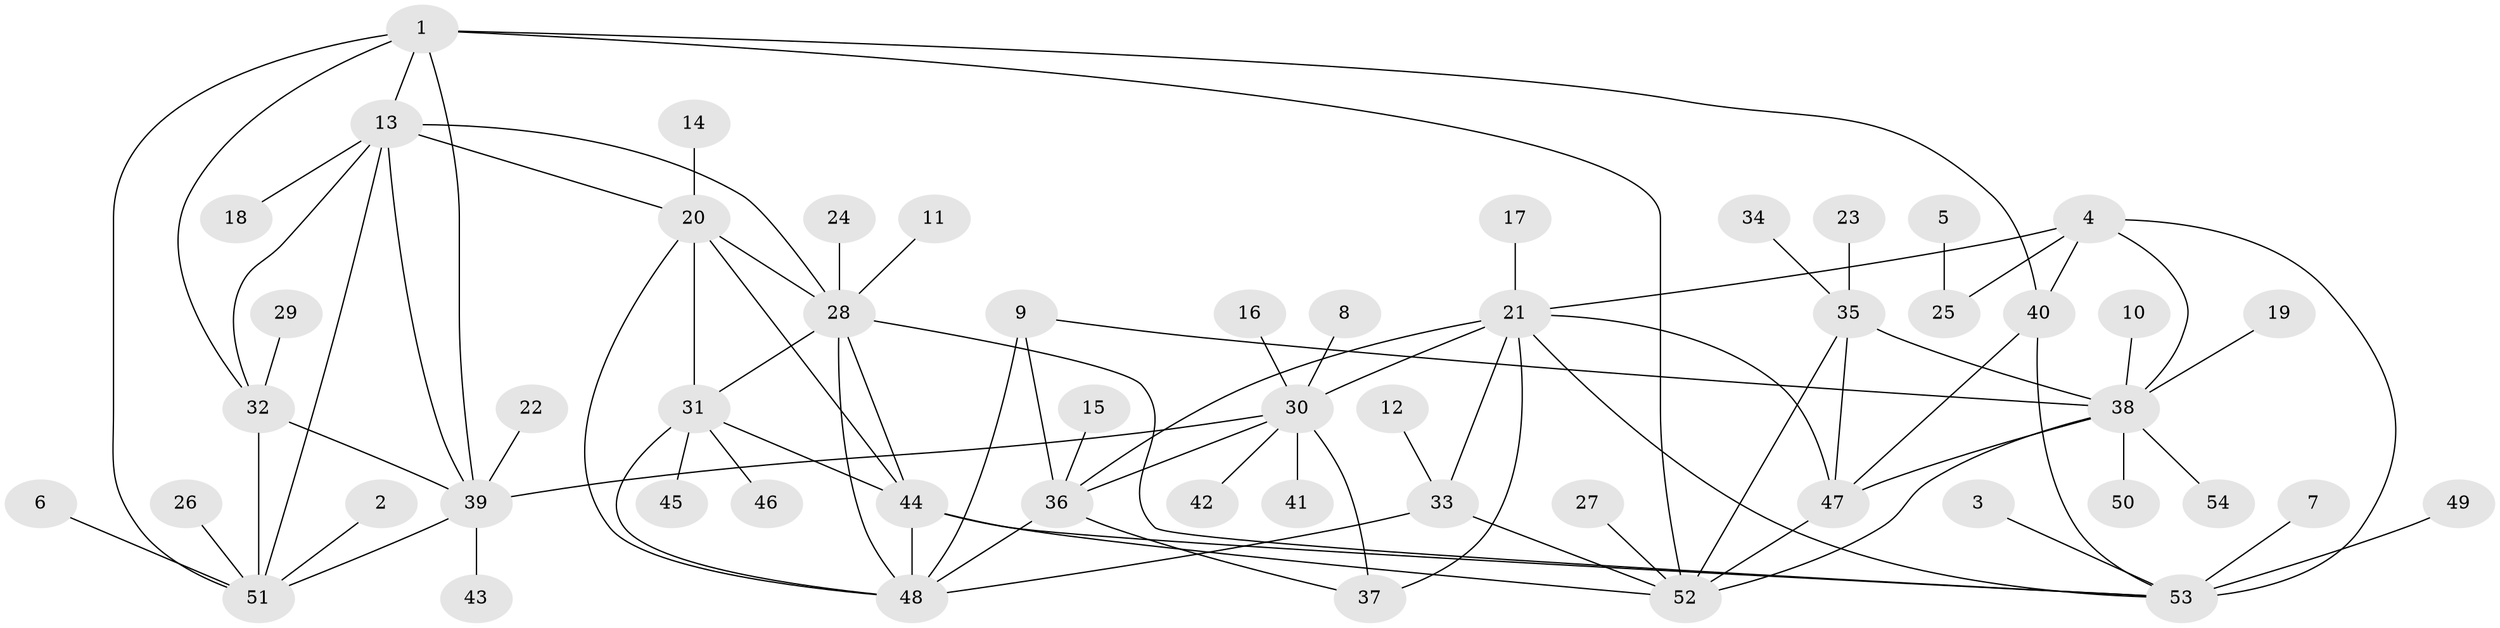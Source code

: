 // original degree distribution, {5: 0.045454545454545456, 6: 0.045454545454545456, 7: 0.02727272727272727, 12: 0.00909090909090909, 9: 0.06363636363636363, 10: 0.01818181818181818, 8: 0.02727272727272727, 1: 0.5636363636363636, 4: 0.00909090909090909, 2: 0.16363636363636364, 3: 0.02727272727272727}
// Generated by graph-tools (version 1.1) at 2025/26/03/09/25 03:26:37]
// undirected, 54 vertices, 86 edges
graph export_dot {
graph [start="1"]
  node [color=gray90,style=filled];
  1;
  2;
  3;
  4;
  5;
  6;
  7;
  8;
  9;
  10;
  11;
  12;
  13;
  14;
  15;
  16;
  17;
  18;
  19;
  20;
  21;
  22;
  23;
  24;
  25;
  26;
  27;
  28;
  29;
  30;
  31;
  32;
  33;
  34;
  35;
  36;
  37;
  38;
  39;
  40;
  41;
  42;
  43;
  44;
  45;
  46;
  47;
  48;
  49;
  50;
  51;
  52;
  53;
  54;
  1 -- 13 [weight=1.0];
  1 -- 32 [weight=1.0];
  1 -- 39 [weight=1.0];
  1 -- 40 [weight=1.0];
  1 -- 51 [weight=1.0];
  1 -- 52 [weight=1.0];
  2 -- 51 [weight=1.0];
  3 -- 53 [weight=1.0];
  4 -- 21 [weight=1.0];
  4 -- 25 [weight=1.0];
  4 -- 38 [weight=1.0];
  4 -- 40 [weight=3.0];
  4 -- 53 [weight=3.0];
  5 -- 25 [weight=1.0];
  6 -- 51 [weight=1.0];
  7 -- 53 [weight=1.0];
  8 -- 30 [weight=1.0];
  9 -- 36 [weight=1.0];
  9 -- 38 [weight=1.0];
  9 -- 48 [weight=1.0];
  10 -- 38 [weight=1.0];
  11 -- 28 [weight=1.0];
  12 -- 33 [weight=1.0];
  13 -- 18 [weight=1.0];
  13 -- 20 [weight=1.0];
  13 -- 28 [weight=1.0];
  13 -- 32 [weight=1.0];
  13 -- 39 [weight=1.0];
  13 -- 51 [weight=1.0];
  14 -- 20 [weight=1.0];
  15 -- 36 [weight=1.0];
  16 -- 30 [weight=1.0];
  17 -- 21 [weight=1.0];
  19 -- 38 [weight=1.0];
  20 -- 28 [weight=1.0];
  20 -- 31 [weight=1.0];
  20 -- 44 [weight=1.0];
  20 -- 48 [weight=1.0];
  21 -- 30 [weight=1.0];
  21 -- 33 [weight=1.0];
  21 -- 36 [weight=1.0];
  21 -- 37 [weight=2.0];
  21 -- 47 [weight=1.0];
  21 -- 53 [weight=1.0];
  22 -- 39 [weight=1.0];
  23 -- 35 [weight=1.0];
  24 -- 28 [weight=1.0];
  26 -- 51 [weight=1.0];
  27 -- 52 [weight=1.0];
  28 -- 31 [weight=1.0];
  28 -- 44 [weight=1.0];
  28 -- 48 [weight=1.0];
  28 -- 53 [weight=1.0];
  29 -- 32 [weight=1.0];
  30 -- 36 [weight=1.0];
  30 -- 37 [weight=2.0];
  30 -- 39 [weight=1.0];
  30 -- 41 [weight=1.0];
  30 -- 42 [weight=1.0];
  31 -- 44 [weight=1.0];
  31 -- 45 [weight=1.0];
  31 -- 46 [weight=1.0];
  31 -- 48 [weight=1.0];
  32 -- 39 [weight=1.0];
  32 -- 51 [weight=1.0];
  33 -- 48 [weight=1.0];
  33 -- 52 [weight=1.0];
  34 -- 35 [weight=1.0];
  35 -- 38 [weight=2.0];
  35 -- 47 [weight=2.0];
  35 -- 52 [weight=2.0];
  36 -- 37 [weight=2.0];
  36 -- 48 [weight=1.0];
  38 -- 47 [weight=1.0];
  38 -- 50 [weight=1.0];
  38 -- 52 [weight=1.0];
  38 -- 54 [weight=1.0];
  39 -- 43 [weight=1.0];
  39 -- 51 [weight=1.0];
  40 -- 47 [weight=1.0];
  40 -- 53 [weight=1.0];
  44 -- 48 [weight=1.0];
  44 -- 52 [weight=1.0];
  44 -- 53 [weight=1.0];
  47 -- 52 [weight=1.0];
  49 -- 53 [weight=1.0];
}
